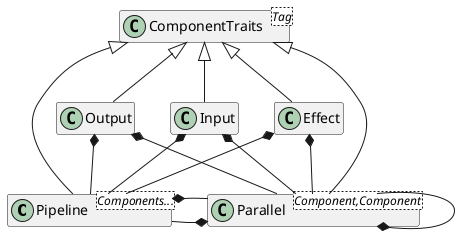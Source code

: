 @startuml Arkitektur

hide empty methods
hide empty members

class Pipeline<Components...> 
class Parallel<Component,Component>
class ComponentTraits<Tag>

Effect -u-|> ComponentTraits
Input -u-|> ComponentTraits
Output -u-|> ComponentTraits

Pipeline -u-* Effect
Pipeline -u-* Input
Pipeline -u-* Output
Pipeline -u-* Parallel

Parallel -l-* Pipeline
Parallel -* Parallel
Parallel -u-* Effect
Parallel -u-* Input
Parallel -u-* Output

Pipeline -u-|> ComponentTraits
Parallel -u-|> ComponentTraits

@enduml
